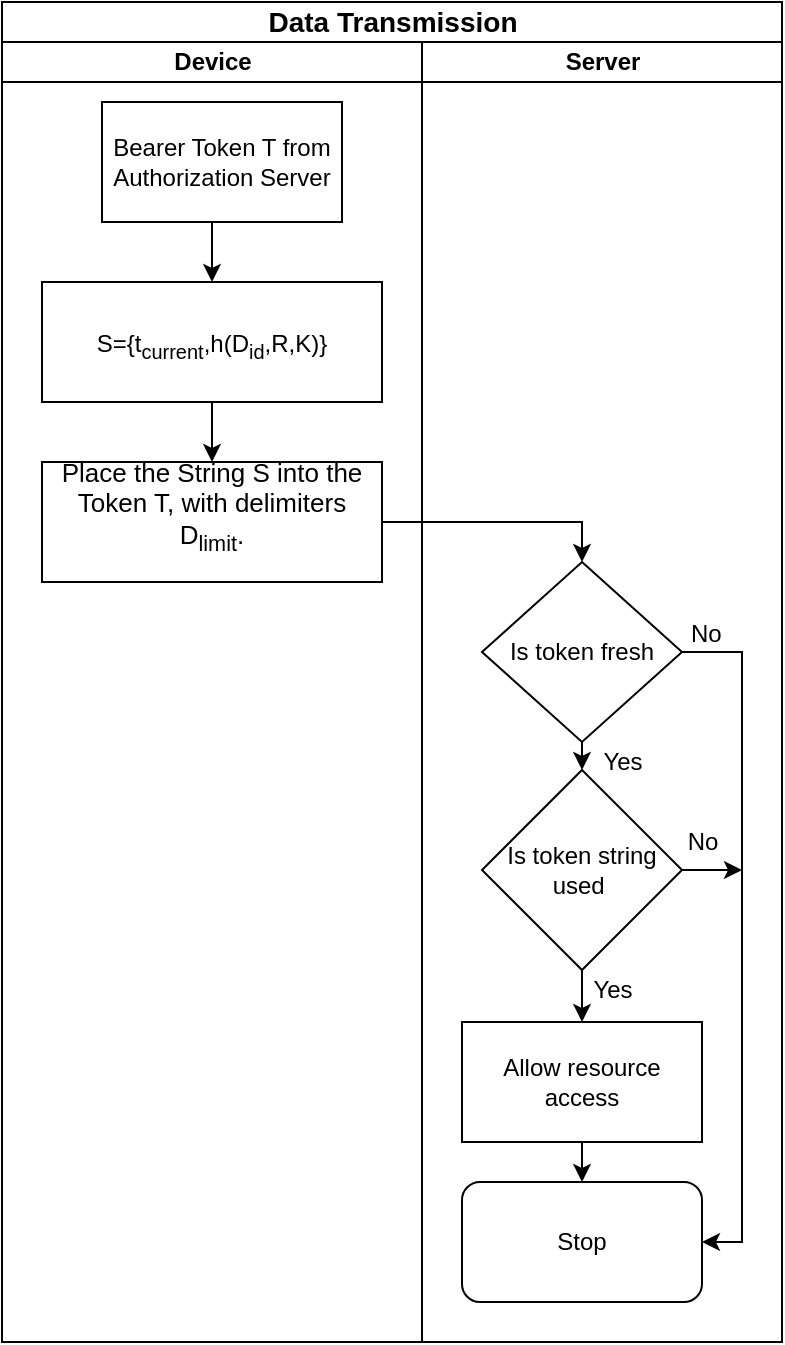 <mxfile version="14.3.0" type="github">
  <diagram name="Page-1" id="74e2e168-ea6b-b213-b513-2b3c1d86103e">
    <mxGraphModel dx="1186" dy="747" grid="1" gridSize="10" guides="1" tooltips="1" connect="1" arrows="1" fold="1" page="1" pageScale="1" pageWidth="1100" pageHeight="850" background="#ffffff" math="0" shadow="0">
      <root>
        <mxCell id="0" />
        <mxCell id="1" parent="0" />
        <mxCell id="77e6c97f196da883-1" value="&lt;font face=&quot;Helvetica&quot; style=&quot;font-size: 14px&quot;&gt;Data Transmission&lt;/font&gt;" style="swimlane;html=1;childLayout=stackLayout;startSize=20;rounded=0;shadow=0;labelBackgroundColor=none;strokeWidth=1;fontFamily=Verdana;fontSize=8;align=center;" parent="1" vertex="1">
          <mxGeometry x="370" y="50" width="390" height="670" as="geometry" />
        </mxCell>
        <mxCell id="77e6c97f196da883-2" value="Device" style="swimlane;html=1;startSize=20;" parent="77e6c97f196da883-1" vertex="1">
          <mxGeometry y="20" width="210" height="650" as="geometry" />
        </mxCell>
        <mxCell id="pVeuc0XwkXu0hXozpNpo-13" style="edgeStyle=orthogonalEdgeStyle;rounded=0;orthogonalLoop=1;jettySize=auto;html=1;exitX=0.5;exitY=1;exitDx=0;exitDy=0;entryX=0.5;entryY=0;entryDx=0;entryDy=0;" edge="1" parent="77e6c97f196da883-2" source="pVeuc0XwkXu0hXozpNpo-3" target="pVeuc0XwkXu0hXozpNpo-2">
          <mxGeometry relative="1" as="geometry" />
        </mxCell>
        <mxCell id="pVeuc0XwkXu0hXozpNpo-3" value="Bearer Token T from Authorization Server" style="rounded=0;whiteSpace=wrap;html=1;" vertex="1" parent="77e6c97f196da883-2">
          <mxGeometry x="50" y="30" width="120" height="60" as="geometry" />
        </mxCell>
        <mxCell id="pVeuc0XwkXu0hXozpNpo-14" style="edgeStyle=orthogonalEdgeStyle;rounded=0;orthogonalLoop=1;jettySize=auto;html=1;entryX=0.5;entryY=0;entryDx=0;entryDy=0;" edge="1" parent="77e6c97f196da883-2" source="pVeuc0XwkXu0hXozpNpo-2" target="pVeuc0XwkXu0hXozpNpo-8">
          <mxGeometry relative="1" as="geometry" />
        </mxCell>
        <mxCell id="pVeuc0XwkXu0hXozpNpo-2" value="&lt;span style=&quot;font-size: 9pt&quot;&gt;S={t&lt;sub&gt;current&lt;/sub&gt;,h(D&lt;sub&gt;id&lt;/sub&gt;,R,K)}&lt;/span&gt;&lt;span style=&quot;font-size: medium&quot;&gt;&lt;/span&gt;" style="rounded=0;whiteSpace=wrap;html=1;fontSize=13;" vertex="1" parent="77e6c97f196da883-2">
          <mxGeometry x="20" y="120" width="170" height="60" as="geometry" />
        </mxCell>
        <mxCell id="pVeuc0XwkXu0hXozpNpo-8" value="&lt;font style=&quot;font-size: 13px&quot;&gt;Place the String S into the Token T, with delimiters D&lt;sub&gt;limit&lt;/sub&gt;.&lt;br&gt;&lt;br&gt;&lt;/font&gt;&lt;span style=&quot;font-size: medium&quot;&gt;&lt;/span&gt;" style="rounded=0;whiteSpace=wrap;html=1;" vertex="1" parent="77e6c97f196da883-2">
          <mxGeometry x="20" y="210" width="170" height="60" as="geometry" />
        </mxCell>
        <mxCell id="77e6c97f196da883-3" value="Server" style="swimlane;html=1;startSize=20;" parent="77e6c97f196da883-1" vertex="1">
          <mxGeometry x="210" y="20" width="180" height="650" as="geometry" />
        </mxCell>
        <mxCell id="pVeuc0XwkXu0hXozpNpo-17" style="edgeStyle=orthogonalEdgeStyle;rounded=0;orthogonalLoop=1;jettySize=auto;html=1;entryX=0.5;entryY=0;entryDx=0;entryDy=0;" edge="1" parent="77e6c97f196da883-3" source="pVeuc0XwkXu0hXozpNpo-6" target="pVeuc0XwkXu0hXozpNpo-11">
          <mxGeometry relative="1" as="geometry" />
        </mxCell>
        <mxCell id="pVeuc0XwkXu0hXozpNpo-6" value="Is token string used&amp;nbsp;" style="rhombus;whiteSpace=wrap;html=1;" vertex="1" parent="77e6c97f196da883-3">
          <mxGeometry x="30" y="364" width="100" height="100" as="geometry" />
        </mxCell>
        <mxCell id="pVeuc0XwkXu0hXozpNpo-7" value="Stop" style="rounded=1;whiteSpace=wrap;html=1;" vertex="1" parent="77e6c97f196da883-3">
          <mxGeometry x="20" y="570" width="120" height="60" as="geometry" />
        </mxCell>
        <mxCell id="pVeuc0XwkXu0hXozpNpo-16" style="edgeStyle=orthogonalEdgeStyle;rounded=0;orthogonalLoop=1;jettySize=auto;html=1;exitX=0.5;exitY=1;exitDx=0;exitDy=0;entryX=0.5;entryY=0;entryDx=0;entryDy=0;" edge="1" parent="77e6c97f196da883-3" source="pVeuc0XwkXu0hXozpNpo-9" target="pVeuc0XwkXu0hXozpNpo-6">
          <mxGeometry relative="1" as="geometry" />
        </mxCell>
        <mxCell id="pVeuc0XwkXu0hXozpNpo-19" style="edgeStyle=orthogonalEdgeStyle;rounded=0;orthogonalLoop=1;jettySize=auto;html=1;entryX=1;entryY=0.5;entryDx=0;entryDy=0;" edge="1" parent="77e6c97f196da883-3" source="pVeuc0XwkXu0hXozpNpo-9" target="pVeuc0XwkXu0hXozpNpo-7">
          <mxGeometry relative="1" as="geometry">
            <Array as="points">
              <mxPoint x="160" y="305" />
              <mxPoint x="160" y="600" />
            </Array>
          </mxGeometry>
        </mxCell>
        <mxCell id="pVeuc0XwkXu0hXozpNpo-9" value="Is token fresh" style="rhombus;whiteSpace=wrap;html=1;" vertex="1" parent="77e6c97f196da883-3">
          <mxGeometry x="30" y="260" width="100" height="90" as="geometry" />
        </mxCell>
        <mxCell id="pVeuc0XwkXu0hXozpNpo-18" style="edgeStyle=orthogonalEdgeStyle;rounded=0;orthogonalLoop=1;jettySize=auto;html=1;exitX=0.5;exitY=1;exitDx=0;exitDy=0;entryX=0.5;entryY=0;entryDx=0;entryDy=0;" edge="1" parent="77e6c97f196da883-3" source="pVeuc0XwkXu0hXozpNpo-11" target="pVeuc0XwkXu0hXozpNpo-7">
          <mxGeometry relative="1" as="geometry" />
        </mxCell>
        <mxCell id="pVeuc0XwkXu0hXozpNpo-11" value="Allow resource access" style="rounded=0;whiteSpace=wrap;html=1;" vertex="1" parent="77e6c97f196da883-3">
          <mxGeometry x="20" y="490" width="120" height="60" as="geometry" />
        </mxCell>
        <mxCell id="pVeuc0XwkXu0hXozpNpo-23" value="Yes" style="text;html=1;align=center;verticalAlign=middle;resizable=0;points=[];autosize=1;" vertex="1" parent="77e6c97f196da883-3">
          <mxGeometry x="80" y="350" width="40" height="20" as="geometry" />
        </mxCell>
        <mxCell id="pVeuc0XwkXu0hXozpNpo-24" value="Yes" style="text;html=1;align=center;verticalAlign=middle;resizable=0;points=[];autosize=1;" vertex="1" parent="77e6c97f196da883-3">
          <mxGeometry x="75" y="464" width="40" height="20" as="geometry" />
        </mxCell>
        <mxCell id="pVeuc0XwkXu0hXozpNpo-15" style="edgeStyle=orthogonalEdgeStyle;rounded=0;orthogonalLoop=1;jettySize=auto;html=1;entryX=0.5;entryY=0;entryDx=0;entryDy=0;" edge="1" parent="77e6c97f196da883-1" source="pVeuc0XwkXu0hXozpNpo-8" target="pVeuc0XwkXu0hXozpNpo-9">
          <mxGeometry relative="1" as="geometry" />
        </mxCell>
        <mxCell id="pVeuc0XwkXu0hXozpNpo-20" style="edgeStyle=orthogonalEdgeStyle;rounded=0;orthogonalLoop=1;jettySize=auto;html=1;" edge="1" parent="1" source="pVeuc0XwkXu0hXozpNpo-6">
          <mxGeometry relative="1" as="geometry">
            <mxPoint x="740" y="484" as="targetPoint" />
          </mxGeometry>
        </mxCell>
        <mxCell id="pVeuc0XwkXu0hXozpNpo-21" value="&amp;nbsp;No" style="text;html=1;align=center;verticalAlign=middle;resizable=0;points=[];autosize=1;" vertex="1" parent="1">
          <mxGeometry x="705" y="356" width="30" height="20" as="geometry" />
        </mxCell>
        <mxCell id="pVeuc0XwkXu0hXozpNpo-22" value="No" style="text;html=1;align=center;verticalAlign=middle;resizable=0;points=[];autosize=1;" vertex="1" parent="1">
          <mxGeometry x="705" y="460" width="30" height="20" as="geometry" />
        </mxCell>
      </root>
    </mxGraphModel>
  </diagram>
</mxfile>
